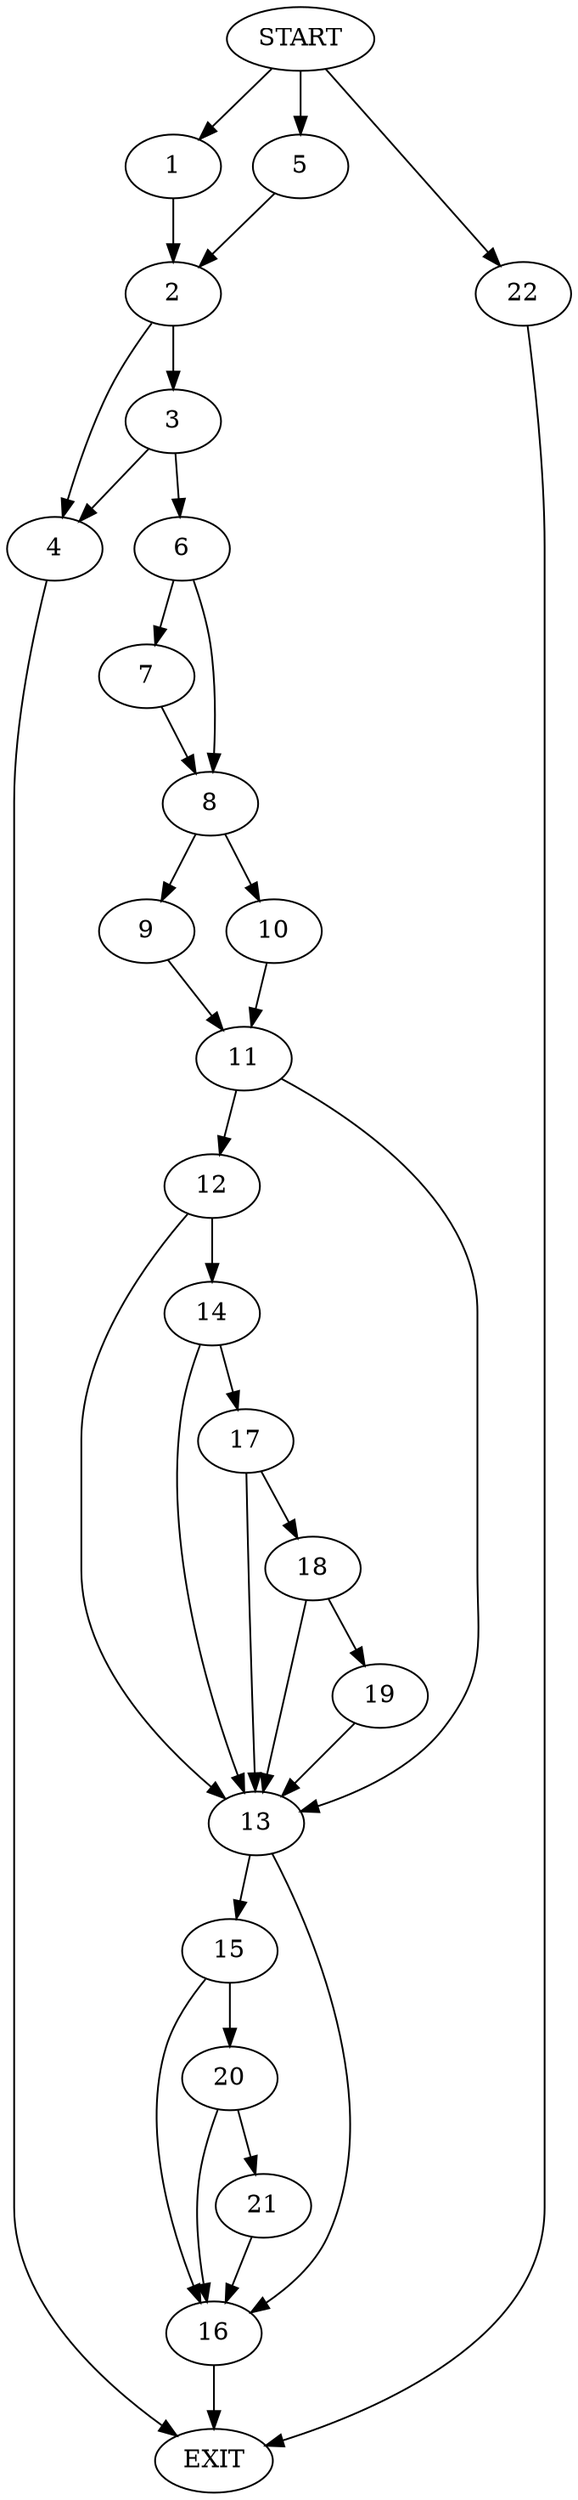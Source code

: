 digraph {
0 [label="START"]
23 [label="EXIT"]
0 -> 1
1 -> 2
2 -> 3
2 -> 4
0 -> 5
5 -> 2
4 -> 23
3 -> 6
3 -> 4
6 -> 7
6 -> 8
8 -> 9
8 -> 10
7 -> 8
9 -> 11
10 -> 11
11 -> 12
11 -> 13
12 -> 14
12 -> 13
13 -> 15
13 -> 16
14 -> 13
14 -> 17
17 -> 18
17 -> 13
18 -> 13
18 -> 19
19 -> 13
15 -> 20
15 -> 16
16 -> 23
20 -> 21
20 -> 16
21 -> 16
0 -> 22
22 -> 23
}
